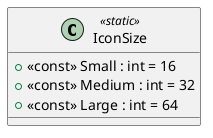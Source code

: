 @startuml
class IconSize <<static>> {
    + <<const>> Small : int = 16
    + <<const>> Medium : int = 32
    + <<const>> Large : int = 64
}
@enduml

